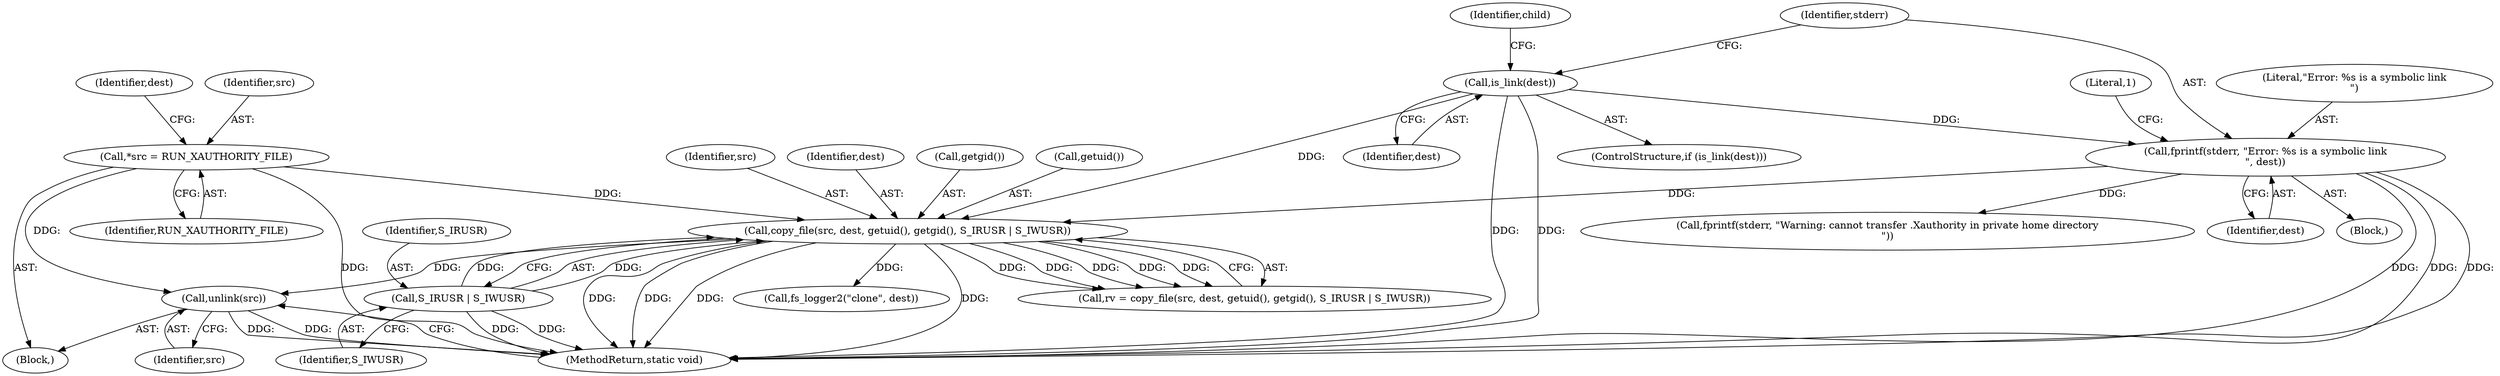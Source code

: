 digraph "1_firejail_b8a4ff9775318ca5e679183884a6a63f3da8f863_0@API" {
"1000175" [label="(Call,unlink(src))"];
"1000104" [label="(Call,*src = RUN_XAUTHORITY_FILE)"];
"1000151" [label="(Call,copy_file(src, dest, getuid(), getgid(), S_IRUSR | S_IWUSR))"];
"1000122" [label="(Call,is_link(dest))"];
"1000125" [label="(Call,fprintf(stderr, \"Error: %s is a symbolic link\n\", dest))"];
"1000156" [label="(Call,S_IRUSR | S_IWUSR)"];
"1000106" [label="(Identifier,RUN_XAUTHORITY_FILE)"];
"1000175" [label="(Call,unlink(src))"];
"1000166" [label="(Call,fs_logger2(\"clone\", dest))"];
"1000130" [label="(Literal,1)"];
"1000126" [label="(Identifier,stderr)"];
"1000158" [label="(Identifier,S_IWUSR)"];
"1000124" [label="(Block,)"];
"1000152" [label="(Identifier,src)"];
"1000127" [label="(Literal,\"Error: %s is a symbolic link\n\")"];
"1000153" [label="(Identifier,dest)"];
"1000121" [label="(ControlStructure,if (is_link(dest)))"];
"1000149" [label="(Call,rv = copy_file(src, dest, getuid(), getgid(), S_IRUSR | S_IWUSR))"];
"1000112" [label="(Identifier,dest)"];
"1000105" [label="(Identifier,src)"];
"1000122" [label="(Call,is_link(dest))"];
"1000177" [label="(MethodReturn,static void)"];
"1000102" [label="(Block,)"];
"1000128" [label="(Identifier,dest)"];
"1000151" [label="(Call,copy_file(src, dest, getuid(), getgid(), S_IRUSR | S_IWUSR))"];
"1000123" [label="(Identifier,dest)"];
"1000125" [label="(Call,fprintf(stderr, \"Error: %s is a symbolic link\n\", dest))"];
"1000155" [label="(Call,getgid())"];
"1000157" [label="(Identifier,S_IRUSR)"];
"1000133" [label="(Identifier,child)"];
"1000154" [label="(Call,getuid())"];
"1000104" [label="(Call,*src = RUN_XAUTHORITY_FILE)"];
"1000176" [label="(Identifier,src)"];
"1000156" [label="(Call,S_IRUSR | S_IWUSR)"];
"1000161" [label="(Call,fprintf(stderr, \"Warning: cannot transfer .Xauthority in private home directory\n\"))"];
"1000175" -> "1000102"  [label="AST: "];
"1000175" -> "1000176"  [label="CFG: "];
"1000176" -> "1000175"  [label="AST: "];
"1000177" -> "1000175"  [label="CFG: "];
"1000175" -> "1000177"  [label="DDG: "];
"1000175" -> "1000177"  [label="DDG: "];
"1000104" -> "1000175"  [label="DDG: "];
"1000151" -> "1000175"  [label="DDG: "];
"1000104" -> "1000102"  [label="AST: "];
"1000104" -> "1000106"  [label="CFG: "];
"1000105" -> "1000104"  [label="AST: "];
"1000106" -> "1000104"  [label="AST: "];
"1000112" -> "1000104"  [label="CFG: "];
"1000104" -> "1000177"  [label="DDG: "];
"1000104" -> "1000151"  [label="DDG: "];
"1000151" -> "1000149"  [label="AST: "];
"1000151" -> "1000156"  [label="CFG: "];
"1000152" -> "1000151"  [label="AST: "];
"1000153" -> "1000151"  [label="AST: "];
"1000154" -> "1000151"  [label="AST: "];
"1000155" -> "1000151"  [label="AST: "];
"1000156" -> "1000151"  [label="AST: "];
"1000149" -> "1000151"  [label="CFG: "];
"1000151" -> "1000177"  [label="DDG: "];
"1000151" -> "1000177"  [label="DDG: "];
"1000151" -> "1000177"  [label="DDG: "];
"1000151" -> "1000177"  [label="DDG: "];
"1000151" -> "1000149"  [label="DDG: "];
"1000151" -> "1000149"  [label="DDG: "];
"1000151" -> "1000149"  [label="DDG: "];
"1000151" -> "1000149"  [label="DDG: "];
"1000151" -> "1000149"  [label="DDG: "];
"1000122" -> "1000151"  [label="DDG: "];
"1000125" -> "1000151"  [label="DDG: "];
"1000156" -> "1000151"  [label="DDG: "];
"1000156" -> "1000151"  [label="DDG: "];
"1000151" -> "1000166"  [label="DDG: "];
"1000122" -> "1000121"  [label="AST: "];
"1000122" -> "1000123"  [label="CFG: "];
"1000123" -> "1000122"  [label="AST: "];
"1000126" -> "1000122"  [label="CFG: "];
"1000133" -> "1000122"  [label="CFG: "];
"1000122" -> "1000177"  [label="DDG: "];
"1000122" -> "1000177"  [label="DDG: "];
"1000122" -> "1000125"  [label="DDG: "];
"1000125" -> "1000124"  [label="AST: "];
"1000125" -> "1000128"  [label="CFG: "];
"1000126" -> "1000125"  [label="AST: "];
"1000127" -> "1000125"  [label="AST: "];
"1000128" -> "1000125"  [label="AST: "];
"1000130" -> "1000125"  [label="CFG: "];
"1000125" -> "1000177"  [label="DDG: "];
"1000125" -> "1000177"  [label="DDG: "];
"1000125" -> "1000177"  [label="DDG: "];
"1000125" -> "1000161"  [label="DDG: "];
"1000156" -> "1000158"  [label="CFG: "];
"1000157" -> "1000156"  [label="AST: "];
"1000158" -> "1000156"  [label="AST: "];
"1000156" -> "1000177"  [label="DDG: "];
"1000156" -> "1000177"  [label="DDG: "];
}
